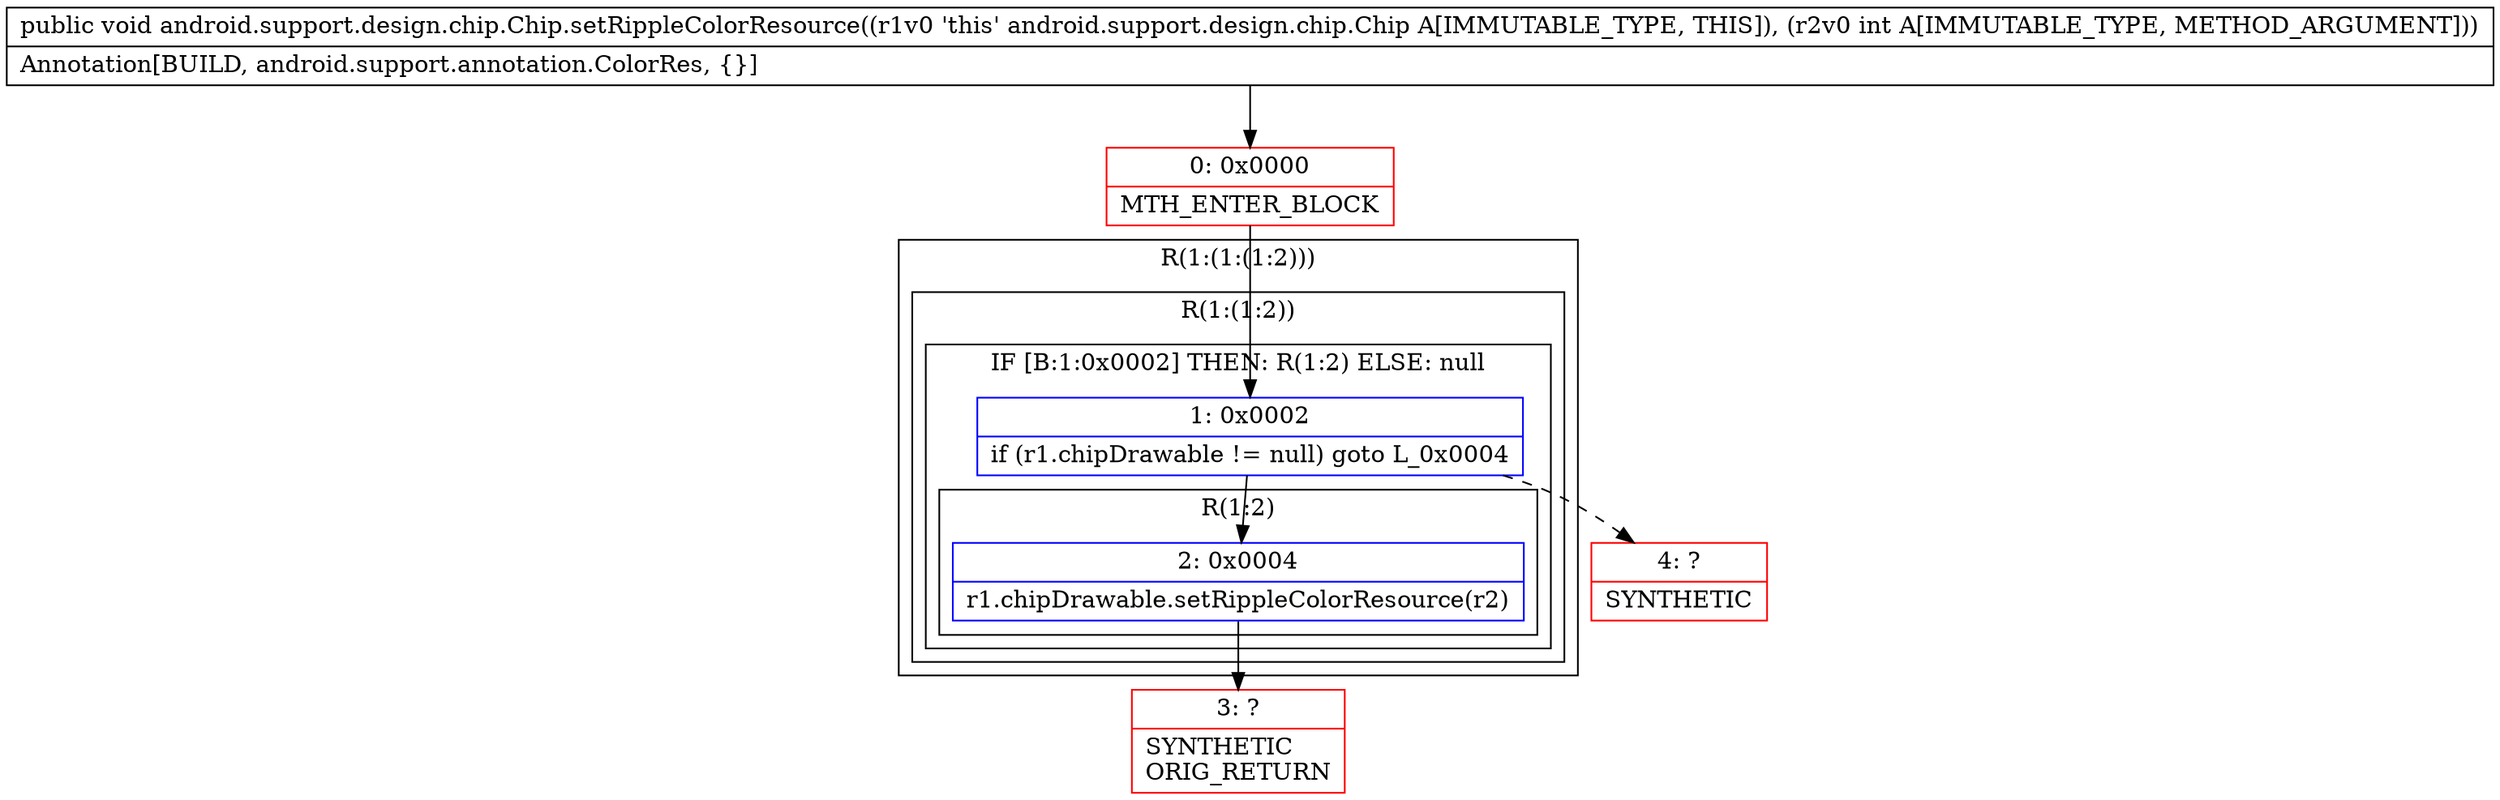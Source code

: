 digraph "CFG forandroid.support.design.chip.Chip.setRippleColorResource(I)V" {
subgraph cluster_Region_1486111062 {
label = "R(1:(1:(1:2)))";
node [shape=record,color=blue];
subgraph cluster_Region_1452092614 {
label = "R(1:(1:2))";
node [shape=record,color=blue];
subgraph cluster_IfRegion_1766776709 {
label = "IF [B:1:0x0002] THEN: R(1:2) ELSE: null";
node [shape=record,color=blue];
Node_1 [shape=record,label="{1\:\ 0x0002|if (r1.chipDrawable != null) goto L_0x0004\l}"];
subgraph cluster_Region_1714391769 {
label = "R(1:2)";
node [shape=record,color=blue];
Node_2 [shape=record,label="{2\:\ 0x0004|r1.chipDrawable.setRippleColorResource(r2)\l}"];
}
}
}
}
Node_0 [shape=record,color=red,label="{0\:\ 0x0000|MTH_ENTER_BLOCK\l}"];
Node_3 [shape=record,color=red,label="{3\:\ ?|SYNTHETIC\lORIG_RETURN\l}"];
Node_4 [shape=record,color=red,label="{4\:\ ?|SYNTHETIC\l}"];
MethodNode[shape=record,label="{public void android.support.design.chip.Chip.setRippleColorResource((r1v0 'this' android.support.design.chip.Chip A[IMMUTABLE_TYPE, THIS]), (r2v0 int A[IMMUTABLE_TYPE, METHOD_ARGUMENT]))  | Annotation[BUILD, android.support.annotation.ColorRes, \{\}]\l}"];
MethodNode -> Node_0;
Node_1 -> Node_2;
Node_1 -> Node_4[style=dashed];
Node_2 -> Node_3;
Node_0 -> Node_1;
}


